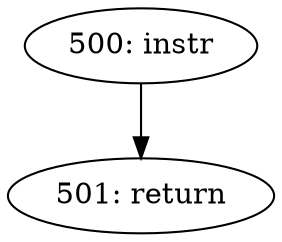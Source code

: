 digraph CFG_get_unaligned_be32 {
500 [label="500: instr"]
	500 -> 501
501 [label="501: return"]
	
}
